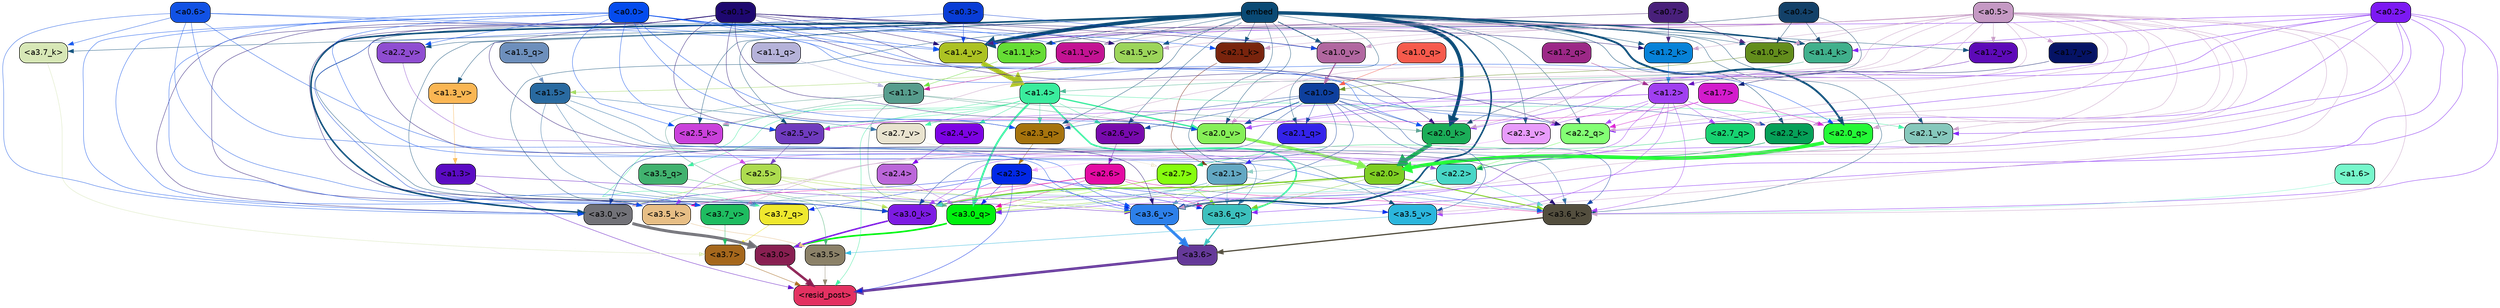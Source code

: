 strict digraph "" {
	graph [bgcolor=transparent,
		layout=dot,
		overlap=false,
		splines=true
	];
	"<a3.7>"	[color=black,
		fillcolor="#a5671c",
		fontname=Helvetica,
		shape=box,
		style="filled, rounded"];
	"<resid_post>"	[color=black,
		fillcolor="#e33161",
		fontname=Helvetica,
		shape=box,
		style="filled, rounded"];
	"<a3.7>" -> "<resid_post>"	[color="#a5671c",
		penwidth=0.6239100098609924];
	"<a3.6>"	[color=black,
		fillcolor="#653999",
		fontname=Helvetica,
		shape=box,
		style="filled, rounded"];
	"<a3.6>" -> "<resid_post>"	[color="#653999",
		penwidth=4.569062113761902];
	"<a3.5>"	[color=black,
		fillcolor="#8b8168",
		fontname=Helvetica,
		shape=box,
		style="filled, rounded"];
	"<a3.5>" -> "<resid_post>"	[color="#8b8168",
		penwidth=0.6];
	"<a3.0>"	[color=black,
		fillcolor="#881f51",
		fontname=Helvetica,
		shape=box,
		style="filled, rounded"];
	"<a3.0>" -> "<resid_post>"	[color="#881f51",
		penwidth=4.283544182777405];
	"<a2.3>"	[color=black,
		fillcolor="#0228e7",
		fontname=Helvetica,
		shape=box,
		style="filled, rounded"];
	"<a2.3>" -> "<resid_post>"	[color="#0228e7",
		penwidth=0.6];
	"<a3.7_q>"	[color=black,
		fillcolor="#efe82e",
		fontname=Helvetica,
		shape=box,
		style="filled, rounded"];
	"<a2.3>" -> "<a3.7_q>"	[color="#0228e7",
		penwidth=0.6];
	"<a3.6_q>"	[color=black,
		fillcolor="#3cc0bd",
		fontname=Helvetica,
		shape=box,
		style="filled, rounded"];
	"<a2.3>" -> "<a3.6_q>"	[color="#0228e7",
		penwidth=0.6];
	"<a3.0_q>"	[color=black,
		fillcolor="#00f10e",
		fontname=Helvetica,
		shape=box,
		style="filled, rounded"];
	"<a2.3>" -> "<a3.0_q>"	[color="#0228e7",
		penwidth=0.6];
	"<a3.0_k>"	[color=black,
		fillcolor="#7d1be3",
		fontname=Helvetica,
		shape=box,
		style="filled, rounded"];
	"<a2.3>" -> "<a3.0_k>"	[color="#0228e7",
		penwidth=0.6];
	"<a3.6_v>"	[color=black,
		fillcolor="#2d80ea",
		fontname=Helvetica,
		shape=box,
		style="filled, rounded"];
	"<a2.3>" -> "<a3.6_v>"	[color="#0228e7",
		penwidth=0.6];
	"<a3.5_v>"	[color=black,
		fillcolor="#2bb6dd",
		fontname=Helvetica,
		shape=box,
		style="filled, rounded"];
	"<a2.3>" -> "<a3.5_v>"	[color="#0228e7",
		penwidth=0.6];
	"<a3.0_v>"	[color=black,
		fillcolor="#727278",
		fontname=Helvetica,
		shape=box,
		style="filled, rounded"];
	"<a2.3>" -> "<a3.0_v>"	[color="#0228e7",
		penwidth=0.6];
	"<a1.4>"	[color=black,
		fillcolor="#3aec9d",
		fontname=Helvetica,
		shape=box,
		style="filled, rounded"];
	"<a1.4>" -> "<resid_post>"	[color="#3aec9d",
		penwidth=0.6];
	"<a1.4>" -> "<a3.7_q>"	[color="#3aec9d",
		penwidth=0.6];
	"<a1.4>" -> "<a3.6_q>"	[color="#3aec9d",
		penwidth=2.7934007048606873];
	"<a3.5_q>"	[color=black,
		fillcolor="#41b26f",
		fontname=Helvetica,
		shape=box,
		style="filled, rounded"];
	"<a1.4>" -> "<a3.5_q>"	[color="#3aec9d",
		penwidth=0.6];
	"<a1.4>" -> "<a3.0_q>"	[color="#3aec9d",
		penwidth=3.340754985809326];
	"<a2.3_q>"	[color=black,
		fillcolor="#a6730d",
		fontname=Helvetica,
		shape=box,
		style="filled, rounded"];
	"<a1.4>" -> "<a2.3_q>"	[color="#3aec9d",
		penwidth=0.6];
	"<a2.7_v>"	[color=black,
		fillcolor="#e9e3cf",
		fontname=Helvetica,
		shape=box,
		style="filled, rounded"];
	"<a1.4>" -> "<a2.7_v>"	[color="#3aec9d",
		penwidth=0.6];
	"<a2.6_v>"	[color=black,
		fillcolor="#780aad",
		fontname=Helvetica,
		shape=box,
		style="filled, rounded"];
	"<a1.4>" -> "<a2.6_v>"	[color="#3aec9d",
		penwidth=0.6];
	"<a2.5_v>"	[color=black,
		fillcolor="#6f3bbe",
		fontname=Helvetica,
		shape=box,
		style="filled, rounded"];
	"<a1.4>" -> "<a2.5_v>"	[color="#3aec9d",
		penwidth=0.6];
	"<a2.4_v>"	[color=black,
		fillcolor="#7d03e4",
		fontname=Helvetica,
		shape=box,
		style="filled, rounded"];
	"<a1.4>" -> "<a2.4_v>"	[color="#3aec9d",
		penwidth=0.6];
	"<a2.1_v>"	[color=black,
		fillcolor="#86c8bc",
		fontname=Helvetica,
		shape=box,
		style="filled, rounded"];
	"<a1.4>" -> "<a2.1_v>"	[color="#3aec9d",
		penwidth=0.6];
	"<a2.0_v>"	[color=black,
		fillcolor="#86ef58",
		fontname=Helvetica,
		shape=box,
		style="filled, rounded"];
	"<a1.4>" -> "<a2.0_v>"	[color="#3aec9d",
		penwidth=2.268759250640869];
	"<a1.3>"	[color=black,
		fillcolor="#5b0bc3",
		fontname=Helvetica,
		shape=box,
		style="filled, rounded"];
	"<a1.3>" -> "<resid_post>"	[color="#5b0bc3",
		penwidth=0.6];
	"<a1.3>" -> "<a3.6_v>"	[color="#5b0bc3",
		penwidth=0.6];
	"<a3.7_q>" -> "<a3.7>"	[color="#efe82e",
		penwidth=0.6];
	"<a3.6_q>" -> "<a3.6>"	[color="#3cc0bd",
		penwidth=2.0347584784030914];
	"<a3.5_q>" -> "<a3.5>"	[color="#41b26f",
		penwidth=0.6];
	"<a3.0_q>" -> "<a3.0>"	[color="#00f10e",
		penwidth=2.8635367155075073];
	"<a3.7_k>"	[color=black,
		fillcolor="#d7e7b6",
		fontname=Helvetica,
		shape=box,
		style="filled, rounded"];
	"<a3.7_k>" -> "<a3.7>"	[color="#d7e7b6",
		penwidth=0.6];
	"<a3.6_k>"	[color=black,
		fillcolor="#534e3e",
		fontname=Helvetica,
		shape=box,
		style="filled, rounded"];
	"<a3.6_k>" -> "<a3.6>"	[color="#534e3e",
		penwidth=2.1760786175727844];
	"<a3.5_k>"	[color=black,
		fillcolor="#e7be85",
		fontname=Helvetica,
		shape=box,
		style="filled, rounded"];
	"<a3.5_k>" -> "<a3.5>"	[color="#e7be85",
		penwidth=0.6];
	"<a3.0_k>" -> "<a3.0>"	[color="#7d1be3",
		penwidth=2.632905662059784];
	"<a3.7_v>"	[color=black,
		fillcolor="#1ebc60",
		fontname=Helvetica,
		shape=box,
		style="filled, rounded"];
	"<a3.7_v>" -> "<a3.7>"	[color="#1ebc60",
		penwidth=0.6];
	"<a3.6_v>" -> "<a3.6>"	[color="#2d80ea",
		penwidth=4.981305837631226];
	"<a3.5_v>" -> "<a3.5>"	[color="#2bb6dd",
		penwidth=0.6];
	"<a3.0_v>" -> "<a3.0>"	[color="#727278",
		penwidth=5.168330669403076];
	"<a2.7>"	[color=black,
		fillcolor="#86fd0f",
		fontname=Helvetica,
		shape=box,
		style="filled, rounded"];
	"<a2.7>" -> "<a3.6_q>"	[color="#86fd0f",
		penwidth=0.6];
	"<a2.7>" -> "<a3.0_q>"	[color="#86fd0f",
		penwidth=0.6];
	"<a2.7>" -> "<a3.0_k>"	[color="#86fd0f",
		penwidth=0.6];
	"<a2.6>"	[color=black,
		fillcolor="#e40aa3",
		fontname=Helvetica,
		shape=box,
		style="filled, rounded"];
	"<a2.6>" -> "<a3.6_q>"	[color="#e40aa3",
		penwidth=0.6];
	"<a2.6>" -> "<a3.0_q>"	[color="#e40aa3",
		penwidth=0.6];
	"<a2.6>" -> "<a3.6_k>"	[color="#e40aa3",
		penwidth=0.6];
	"<a2.6>" -> "<a3.5_k>"	[color="#e40aa3",
		penwidth=0.6];
	"<a2.6>" -> "<a3.0_k>"	[color="#e40aa3",
		penwidth=0.6];
	"<a2.1>"	[color=black,
		fillcolor="#63a8c3",
		fontname=Helvetica,
		shape=box,
		style="filled, rounded"];
	"<a2.1>" -> "<a3.6_q>"	[color="#63a8c3",
		penwidth=0.6];
	"<a2.1>" -> "<a3.0_q>"	[color="#63a8c3",
		penwidth=0.6];
	"<a2.1>" -> "<a3.6_k>"	[color="#63a8c3",
		penwidth=0.6];
	"<a2.1>" -> "<a3.0_k>"	[color="#63a8c3",
		penwidth=0.6];
	"<a2.1>" -> "<a3.7_v>"	[color="#63a8c3",
		penwidth=0.6];
	"<a2.1>" -> "<a3.6_v>"	[color="#63a8c3",
		penwidth=0.6];
	"<a2.0>"	[color=black,
		fillcolor="#7ece23",
		fontname=Helvetica,
		shape=box,
		style="filled, rounded"];
	"<a2.0>" -> "<a3.6_q>"	[color="#7ece23",
		penwidth=0.6];
	"<a2.0>" -> "<a3.0_q>"	[color="#7ece23",
		penwidth=0.6];
	"<a2.0>" -> "<a3.6_k>"	[color="#7ece23",
		penwidth=1.6382827460765839];
	"<a2.0>" -> "<a3.0_k>"	[color="#7ece23",
		penwidth=2.161143198609352];
	"<a1.5>"	[color=black,
		fillcolor="#296aa0",
		fontname=Helvetica,
		shape=box,
		style="filled, rounded"];
	"<a1.5>" -> "<a3.6_q>"	[color="#296aa0",
		penwidth=0.6];
	"<a1.5>" -> "<a3.0_q>"	[color="#296aa0",
		penwidth=0.6];
	"<a1.5>" -> "<a3.6_k>"	[color="#296aa0",
		penwidth=0.6];
	"<a1.5>" -> "<a3.0_k>"	[color="#296aa0",
		penwidth=0.6];
	"<a1.5>" -> "<a2.7_v>"	[color="#296aa0",
		penwidth=0.6];
	"<a0.2>"	[color=black,
		fillcolor="#7c19f3",
		fontname=Helvetica,
		shape=box,
		style="filled, rounded"];
	"<a0.2>" -> "<a3.6_q>"	[color="#7c19f3",
		penwidth=0.6];
	"<a0.2>" -> "<a3.0_q>"	[color="#7c19f3",
		penwidth=0.6];
	"<a0.2>" -> "<a3.6_k>"	[color="#7c19f3",
		penwidth=0.6];
	"<a0.2>" -> "<a3.0_k>"	[color="#7c19f3",
		penwidth=0.6];
	"<a2.2_q>"	[color=black,
		fillcolor="#83ff74",
		fontname=Helvetica,
		shape=box,
		style="filled, rounded"];
	"<a0.2>" -> "<a2.2_q>"	[color="#7c19f3",
		penwidth=0.6];
	"<a2.2_k>"	[color=black,
		fillcolor="#06a058",
		fontname=Helvetica,
		shape=box,
		style="filled, rounded"];
	"<a0.2>" -> "<a2.2_k>"	[color="#7c19f3",
		penwidth=0.6];
	"<a2.0_k>"	[color=black,
		fillcolor="#1bad58",
		fontname=Helvetica,
		shape=box,
		style="filled, rounded"];
	"<a0.2>" -> "<a2.0_k>"	[color="#7c19f3",
		penwidth=0.6];
	"<a0.2>" -> "<a2.1_v>"	[color="#7c19f3",
		penwidth=0.6];
	"<a0.2>" -> "<a2.0_v>"	[color="#7c19f3",
		penwidth=0.6];
	"<a1.4_k>"	[color=black,
		fillcolor="#40b08c",
		fontname=Helvetica,
		shape=box,
		style="filled, rounded"];
	"<a0.2>" -> "<a1.4_k>"	[color="#7c19f3",
		penwidth=0.6];
	"<a1.4_v>"	[color=black,
		fillcolor="#acc223",
		fontname=Helvetica,
		shape=box,
		style="filled, rounded"];
	"<a0.2>" -> "<a1.4_v>"	[color="#7c19f3",
		penwidth=0.6];
	"<a2.5>"	[color=black,
		fillcolor="#addc4f",
		fontname=Helvetica,
		shape=box,
		style="filled, rounded"];
	"<a2.5>" -> "<a3.0_q>"	[color="#addc4f",
		penwidth=0.6];
	"<a2.5>" -> "<a3.0_k>"	[color="#addc4f",
		penwidth=0.6];
	"<a2.5>" -> "<a3.6_v>"	[color="#addc4f",
		penwidth=0.6];
	"<a2.5>" -> "<a3.0_v>"	[color="#addc4f",
		penwidth=0.6];
	"<a2.4>"	[color=black,
		fillcolor="#bb66d9",
		fontname=Helvetica,
		shape=box,
		style="filled, rounded"];
	"<a2.4>" -> "<a3.0_q>"	[color="#bb66d9",
		penwidth=0.6];
	"<a1.1>"	[color=black,
		fillcolor="#579d8d",
		fontname=Helvetica,
		shape=box,
		style="filled, rounded"];
	"<a1.1>" -> "<a3.0_q>"	[color="#579d8d",
		penwidth=0.6];
	"<a1.1>" -> "<a3.0_k>"	[color="#579d8d",
		penwidth=0.6];
	"<a2.5_k>"	[color=black,
		fillcolor="#ca41db",
		fontname=Helvetica,
		shape=box,
		style="filled, rounded"];
	"<a1.1>" -> "<a2.5_k>"	[color="#579d8d",
		penwidth=0.6];
	"<a1.1>" -> "<a2.0_k>"	[color="#579d8d",
		penwidth=0.6];
	"<a1.1>" -> "<a2.0_v>"	[color="#579d8d",
		penwidth=0.6];
	"<a0.6>"	[color=black,
		fillcolor="#1152e5",
		fontname=Helvetica,
		shape=box,
		style="filled, rounded"];
	"<a0.6>" -> "<a3.7_k>"	[color="#1152e5",
		penwidth=0.6];
	"<a0.6>" -> "<a3.6_k>"	[color="#1152e5",
		penwidth=0.6];
	"<a0.6>" -> "<a3.0_k>"	[color="#1152e5",
		penwidth=0.6];
	"<a0.6>" -> "<a3.6_v>"	[color="#1152e5",
		penwidth=0.6];
	"<a0.6>" -> "<a3.0_v>"	[color="#1152e5",
		penwidth=0.6];
	"<a0.6>" -> "<a2.2_q>"	[color="#1152e5",
		penwidth=0.6];
	"<a0.6>" -> "<a1.4_v>"	[color="#1152e5",
		penwidth=0.6];
	embed	[color=black,
		fillcolor="#0a4a75",
		fontname=Helvetica,
		shape=box,
		style="filled, rounded"];
	embed -> "<a3.7_k>"	[color="#0a4a75",
		penwidth=0.6];
	embed -> "<a3.6_k>"	[color="#0a4a75",
		penwidth=0.6];
	embed -> "<a3.5_k>"	[color="#0a4a75",
		penwidth=0.6];
	embed -> "<a3.0_k>"	[color="#0a4a75",
		penwidth=0.6];
	embed -> "<a3.7_v>"	[color="#0a4a75",
		penwidth=0.6];
	embed -> "<a3.6_v>"	[color="#0a4a75",
		penwidth=2.7825746536254883];
	embed -> "<a3.5_v>"	[color="#0a4a75",
		penwidth=0.6];
	embed -> "<a3.0_v>"	[color="#0a4a75",
		penwidth=2.6950180530548096];
	embed -> "<a2.3_q>"	[color="#0a4a75",
		penwidth=0.6];
	embed -> "<a2.2_q>"	[color="#0a4a75",
		penwidth=0.6];
	"<a2.1_q>"	[color=black,
		fillcolor="#3423ea",
		fontname=Helvetica,
		shape=box,
		style="filled, rounded"];
	embed -> "<a2.1_q>"	[color="#0a4a75",
		penwidth=0.6];
	"<a2.0_q>"	[color=black,
		fillcolor="#24f936",
		fontname=Helvetica,
		shape=box,
		style="filled, rounded"];
	embed -> "<a2.0_q>"	[color="#0a4a75",
		penwidth=3.305941343307495];
	embed -> "<a2.5_k>"	[color="#0a4a75",
		penwidth=0.6];
	embed -> "<a2.2_k>"	[color="#0a4a75",
		penwidth=0.6698317527770996];
	"<a2.1_k>"	[color=black,
		fillcolor="#79240d",
		fontname=Helvetica,
		shape=box,
		style="filled, rounded"];
	embed -> "<a2.1_k>"	[color="#0a4a75",
		penwidth=0.6];
	embed -> "<a2.0_k>"	[color="#0a4a75",
		penwidth=6.12570995092392];
	embed -> "<a2.6_v>"	[color="#0a4a75",
		penwidth=0.6];
	embed -> "<a2.5_v>"	[color="#0a4a75",
		penwidth=0.6];
	"<a2.3_v>"	[color=black,
		fillcolor="#e89bfb",
		fontname=Helvetica,
		shape=box,
		style="filled, rounded"];
	embed -> "<a2.3_v>"	[color="#0a4a75",
		penwidth=0.6];
	"<a2.2_v>"	[color=black,
		fillcolor="#8f4dd1",
		fontname=Helvetica,
		shape=box,
		style="filled, rounded"];
	embed -> "<a2.2_v>"	[color="#0a4a75",
		penwidth=0.6];
	embed -> "<a2.1_v>"	[color="#0a4a75",
		penwidth=0.6];
	embed -> "<a2.0_v>"	[color="#0a4a75",
		penwidth=0.6];
	embed -> "<a1.4_k>"	[color="#0a4a75",
		penwidth=2.1858973503112793];
	"<a1.2_k>"	[color=black,
		fillcolor="#0782d8",
		fontname=Helvetica,
		shape=box,
		style="filled, rounded"];
	embed -> "<a1.2_k>"	[color="#0a4a75",
		penwidth=0.6];
	"<a1.1_k>"	[color=black,
		fillcolor="#65dd35",
		fontname=Helvetica,
		shape=box,
		style="filled, rounded"];
	embed -> "<a1.1_k>"	[color="#0a4a75",
		penwidth=0.6];
	"<a1.0_k>"	[color=black,
		fillcolor="#638d1c",
		fontname=Helvetica,
		shape=box,
		style="filled, rounded"];
	embed -> "<a1.0_k>"	[color="#0a4a75",
		penwidth=0.6];
	"<a1.5_v>"	[color=black,
		fillcolor="#9cd55a",
		fontname=Helvetica,
		shape=box,
		style="filled, rounded"];
	embed -> "<a1.5_v>"	[color="#0a4a75",
		penwidth=0.6];
	embed -> "<a1.4_v>"	[color="#0a4a75",
		penwidth=6.590077131986618];
	"<a1.3_v>"	[color=black,
		fillcolor="#fab653",
		fontname=Helvetica,
		shape=box,
		style="filled, rounded"];
	embed -> "<a1.3_v>"	[color="#0a4a75",
		penwidth=0.6];
	"<a1.2_v>"	[color=black,
		fillcolor="#5d0ab8",
		fontname=Helvetica,
		shape=box,
		style="filled, rounded"];
	embed -> "<a1.2_v>"	[color="#0a4a75",
		penwidth=0.6];
	"<a1.1_v>"	[color=black,
		fillcolor="#c31393",
		fontname=Helvetica,
		shape=box,
		style="filled, rounded"];
	embed -> "<a1.1_v>"	[color="#0a4a75",
		penwidth=0.6];
	"<a1.0_v>"	[color=black,
		fillcolor="#b167a0",
		fontname=Helvetica,
		shape=box,
		style="filled, rounded"];
	embed -> "<a1.0_v>"	[color="#0a4a75",
		penwidth=1.2076449394226074];
	"<a2.2>"	[color=black,
		fillcolor="#48d6c6",
		fontname=Helvetica,
		shape=box,
		style="filled, rounded"];
	"<a2.2>" -> "<a3.6_k>"	[color="#48d6c6",
		penwidth=0.6];
	"<a2.2>" -> "<a3.0_k>"	[color="#48d6c6",
		penwidth=0.6];
	"<a2.2>" -> "<a3.6_v>"	[color="#48d6c6",
		penwidth=0.6];
	"<a1.6>"	[color=black,
		fillcolor="#76f7cb",
		fontname=Helvetica,
		shape=box,
		style="filled, rounded"];
	"<a1.6>" -> "<a3.6_k>"	[color="#76f7cb",
		penwidth=0.6];
	"<a1.2>"	[color=black,
		fillcolor="#a03ff0",
		fontname=Helvetica,
		shape=box,
		style="filled, rounded"];
	"<a1.2>" -> "<a3.6_k>"	[color="#a03ff0",
		penwidth=0.6];
	"<a1.2>" -> "<a3.5_k>"	[color="#a03ff0",
		penwidth=0.6];
	"<a1.2>" -> "<a3.0_k>"	[color="#a03ff0",
		penwidth=0.6];
	"<a1.2>" -> "<a3.5_v>"	[color="#a03ff0",
		penwidth=0.6];
	"<a2.7_q>"	[color=black,
		fillcolor="#17d271",
		fontname=Helvetica,
		shape=box,
		style="filled, rounded"];
	"<a1.2>" -> "<a2.7_q>"	[color="#a03ff0",
		penwidth=0.6];
	"<a1.2>" -> "<a2.2_q>"	[color="#a03ff0",
		penwidth=0.6];
	"<a1.2>" -> "<a2.2_k>"	[color="#a03ff0",
		penwidth=0.6];
	"<a1.2>" -> "<a2.5_v>"	[color="#a03ff0",
		penwidth=0.6];
	"<a1.2>" -> "<a2.3_v>"	[color="#a03ff0",
		penwidth=0.6];
	"<a1.2>" -> "<a2.0_v>"	[color="#a03ff0",
		penwidth=0.6];
	"<a1.0>"	[color=black,
		fillcolor="#0e409e",
		fontname=Helvetica,
		shape=box,
		style="filled, rounded"];
	"<a1.0>" -> "<a3.6_k>"	[color="#0e409e",
		penwidth=0.6];
	"<a1.0>" -> "<a3.0_k>"	[color="#0e409e",
		penwidth=0.6];
	"<a1.0>" -> "<a3.6_v>"	[color="#0e409e",
		penwidth=0.6];
	"<a1.0>" -> "<a3.5_v>"	[color="#0e409e",
		penwidth=0.6];
	"<a1.0>" -> "<a3.0_v>"	[color="#0e409e",
		penwidth=0.6];
	"<a1.0>" -> "<a2.3_q>"	[color="#0e409e",
		penwidth=0.6];
	"<a1.0>" -> "<a2.2_q>"	[color="#0e409e",
		penwidth=0.6];
	"<a1.0>" -> "<a2.1_q>"	[color="#0e409e",
		penwidth=0.6];
	"<a1.0>" -> "<a2.2_k>"	[color="#0e409e",
		penwidth=0.6];
	"<a1.0>" -> "<a2.0_k>"	[color="#0e409e",
		penwidth=0.6];
	"<a1.0>" -> "<a2.6_v>"	[color="#0e409e",
		penwidth=0.6];
	"<a1.0>" -> "<a2.0_v>"	[color="#0e409e",
		penwidth=1.2213096618652344];
	"<a0.5>"	[color=black,
		fillcolor="#c599c4",
		fontname=Helvetica,
		shape=box,
		style="filled, rounded"];
	"<a0.5>" -> "<a3.6_k>"	[color="#c599c4",
		penwidth=0.6];
	"<a0.5>" -> "<a3.7_v>"	[color="#c599c4",
		penwidth=0.6];
	"<a0.5>" -> "<a3.6_v>"	[color="#c599c4",
		penwidth=0.6];
	"<a0.5>" -> "<a3.5_v>"	[color="#c599c4",
		penwidth=0.6];
	"<a0.5>" -> "<a3.0_v>"	[color="#c599c4",
		penwidth=0.6];
	"<a0.5>" -> "<a2.7_q>"	[color="#c599c4",
		penwidth=0.6];
	"<a0.5>" -> "<a2.3_q>"	[color="#c599c4",
		penwidth=0.6];
	"<a0.5>" -> "<a2.2_q>"	[color="#c599c4",
		penwidth=0.6];
	"<a0.5>" -> "<a2.0_q>"	[color="#c599c4",
		penwidth=0.6];
	"<a0.5>" -> "<a2.5_k>"	[color="#c599c4",
		penwidth=0.6];
	"<a0.5>" -> "<a2.2_k>"	[color="#c599c4",
		penwidth=0.6];
	"<a0.5>" -> "<a2.1_k>"	[color="#c599c4",
		penwidth=0.6];
	"<a0.5>" -> "<a2.0_k>"	[color="#c599c4",
		penwidth=0.6900839805603027];
	"<a0.5>" -> "<a2.3_v>"	[color="#c599c4",
		penwidth=0.6];
	"<a0.5>" -> "<a2.1_v>"	[color="#c599c4",
		penwidth=0.6];
	"<a0.5>" -> "<a2.0_v>"	[color="#c599c4",
		penwidth=0.6];
	"<a0.5>" -> "<a1.2_k>"	[color="#c599c4",
		penwidth=0.6];
	"<a0.5>" -> "<a1.1_k>"	[color="#c599c4",
		penwidth=0.6];
	"<a0.5>" -> "<a1.0_k>"	[color="#c599c4",
		penwidth=0.6];
	"<a1.7_v>"	[color=black,
		fillcolor="#051365",
		fontname=Helvetica,
		shape=box,
		style="filled, rounded"];
	"<a0.5>" -> "<a1.7_v>"	[color="#c599c4",
		penwidth=0.6];
	"<a0.5>" -> "<a1.5_v>"	[color="#c599c4",
		penwidth=0.6];
	"<a0.5>" -> "<a1.4_v>"	[color="#c599c4",
		penwidth=0.9985027313232422];
	"<a0.5>" -> "<a1.2_v>"	[color="#c599c4",
		penwidth=0.6];
	"<a0.5>" -> "<a1.1_v>"	[color="#c599c4",
		penwidth=0.6];
	"<a0.5>" -> "<a1.0_v>"	[color="#c599c4",
		penwidth=0.6];
	"<a0.1>"	[color=black,
		fillcolor="#1e0870",
		fontname=Helvetica,
		shape=box,
		style="filled, rounded"];
	"<a0.1>" -> "<a3.6_k>"	[color="#1e0870",
		penwidth=0.6];
	"<a0.1>" -> "<a3.5_k>"	[color="#1e0870",
		penwidth=0.6];
	"<a0.1>" -> "<a3.0_k>"	[color="#1e0870",
		penwidth=0.6];
	"<a0.1>" -> "<a3.6_v>"	[color="#1e0870",
		penwidth=0.6];
	"<a0.1>" -> "<a3.0_v>"	[color="#1e0870",
		penwidth=0.6];
	"<a0.1>" -> "<a2.3_q>"	[color="#1e0870",
		penwidth=0.6];
	"<a0.1>" -> "<a2.2_q>"	[color="#1e0870",
		penwidth=0.6];
	"<a0.1>" -> "<a2.0_k>"	[color="#1e0870",
		penwidth=0.6];
	"<a0.1>" -> "<a2.5_v>"	[color="#1e0870",
		penwidth=0.6];
	"<a0.1>" -> "<a2.0_v>"	[color="#1e0870",
		penwidth=0.6];
	"<a0.1>" -> "<a1.2_k>"	[color="#1e0870",
		penwidth=0.6];
	"<a0.1>" -> "<a1.1_k>"	[color="#1e0870",
		penwidth=0.6];
	"<a0.1>" -> "<a1.5_v>"	[color="#1e0870",
		penwidth=0.6];
	"<a0.1>" -> "<a1.4_v>"	[color="#1e0870",
		penwidth=0.6];
	"<a0.1>" -> "<a1.0_v>"	[color="#1e0870",
		penwidth=0.6];
	"<a0.0>"	[color=black,
		fillcolor="#054cee",
		fontname=Helvetica,
		shape=box,
		style="filled, rounded"];
	"<a0.0>" -> "<a3.5_k>"	[color="#054cee",
		penwidth=0.6];
	"<a0.0>" -> "<a3.7_v>"	[color="#054cee",
		penwidth=0.6];
	"<a0.0>" -> "<a3.6_v>"	[color="#054cee",
		penwidth=0.6];
	"<a0.0>" -> "<a3.0_v>"	[color="#054cee",
		penwidth=0.6];
	"<a0.0>" -> "<a2.3_q>"	[color="#054cee",
		penwidth=0.6];
	"<a0.0>" -> "<a2.0_q>"	[color="#054cee",
		penwidth=0.6];
	"<a0.0>" -> "<a2.5_k>"	[color="#054cee",
		penwidth=0.6];
	"<a0.0>" -> "<a2.1_k>"	[color="#054cee",
		penwidth=0.6];
	"<a0.0>" -> "<a2.0_k>"	[color="#054cee",
		penwidth=0.6];
	"<a0.0>" -> "<a2.5_v>"	[color="#054cee",
		penwidth=0.6];
	"<a0.0>" -> "<a2.2_v>"	[color="#054cee",
		penwidth=0.6];
	"<a0.0>" -> "<a2.0_v>"	[color="#054cee",
		penwidth=0.6];
	"<a0.0>" -> "<a1.1_k>"	[color="#054cee",
		penwidth=0.6];
	"<a0.0>" -> "<a1.4_v>"	[color="#054cee",
		penwidth=0.6];
	"<a0.0>" -> "<a1.1_v>"	[color="#054cee",
		penwidth=0.6];
	"<a0.3>"	[color=black,
		fillcolor="#093dd6",
		fontname=Helvetica,
		shape=box,
		style="filled, rounded"];
	"<a0.3>" -> "<a3.0_k>"	[color="#093dd6",
		penwidth=0.6];
	"<a0.3>" -> "<a1.4_v>"	[color="#093dd6",
		penwidth=0.6];
	"<a0.3>" -> "<a1.0_v>"	[color="#093dd6",
		penwidth=0.6];
	"<a2.7_q>" -> "<a2.7>"	[color="#17d271",
		penwidth=0.6];
	"<a2.3_q>" -> "<a2.3>"	[color="#a6730d",
		penwidth=0.6];
	"<a2.2_q>" -> "<a2.2>"	[color="#83ff74",
		penwidth=0.7553567886352539];
	"<a2.1_q>" -> "<a2.1>"	[color="#3423ea",
		penwidth=0.6];
	"<a2.0_q>" -> "<a2.0>"	[color="#24f936",
		penwidth=6.256794691085815];
	"<a2.5_k>" -> "<a2.5>"	[color="#ca41db",
		penwidth=0.6];
	"<a2.2_k>" -> "<a2.2>"	[color="#06a058",
		penwidth=0.8854708671569824];
	"<a2.1_k>" -> "<a2.1>"	[color="#79240d",
		penwidth=0.6];
	"<a2.0_k>" -> "<a2.0>"	[color="#1bad58",
		penwidth=7.231504917144775];
	"<a2.7_v>" -> "<a2.7>"	[color="#e9e3cf",
		penwidth=0.6];
	"<a2.6_v>" -> "<a2.6>"	[color="#780aad",
		penwidth=0.6];
	"<a2.5_v>" -> "<a2.5>"	[color="#6f3bbe",
		penwidth=0.6];
	"<a2.4_v>" -> "<a2.4>"	[color="#7d03e4",
		penwidth=0.6];
	"<a2.3_v>" -> "<a2.3>"	[color="#e89bfb",
		penwidth=0.6];
	"<a2.2_v>" -> "<a2.2>"	[color="#8f4dd1",
		penwidth=0.6];
	"<a2.1_v>" -> "<a2.1>"	[color="#86c8bc",
		penwidth=0.6];
	"<a2.0_v>" -> "<a2.0>"	[color="#86ef58",
		penwidth=5.231471925973892];
	"<a1.7>"	[color=black,
		fillcolor="#d31bcc",
		fontname=Helvetica,
		shape=box,
		style="filled, rounded"];
	"<a1.7>" -> "<a2.2_q>"	[color="#d31bcc",
		penwidth=0.6];
	"<a1.7>" -> "<a2.0_q>"	[color="#d31bcc",
		penwidth=0.6];
	"<a1.7>" -> "<a2.5_v>"	[color="#d31bcc",
		penwidth=0.6];
	"<a0.4>"	[color=black,
		fillcolor="#134169",
		fontname=Helvetica,
		shape=box,
		style="filled, rounded"];
	"<a0.4>" -> "<a2.0_k>"	[color="#134169",
		penwidth=0.6];
	"<a0.4>" -> "<a1.4_k>"	[color="#134169",
		penwidth=0.6];
	"<a0.4>" -> "<a1.1_k>"	[color="#134169",
		penwidth=0.6];
	"<a0.4>" -> "<a1.0_k>"	[color="#134169",
		penwidth=0.6];
	"<a1.5_q>"	[color=black,
		fillcolor="#6d8fbc",
		fontname=Helvetica,
		shape=box,
		style="filled, rounded"];
	"<a1.5_q>" -> "<a1.5>"	[color="#6d8fbc",
		penwidth=0.6];
	"<a1.2_q>"	[color=black,
		fillcolor="#9c2887",
		fontname=Helvetica,
		shape=box,
		style="filled, rounded"];
	"<a1.2_q>" -> "<a1.2>"	[color="#9c2887",
		penwidth=0.6];
	"<a1.1_q>"	[color=black,
		fillcolor="#b5b2d9",
		fontname=Helvetica,
		shape=box,
		style="filled, rounded"];
	"<a1.1_q>" -> "<a1.1>"	[color="#b5b2d9",
		penwidth=0.6];
	"<a1.0_q>"	[color=black,
		fillcolor="#f65a4c",
		fontname=Helvetica,
		shape=box,
		style="filled, rounded"];
	"<a1.0_q>" -> "<a1.0>"	[color="#f65a4c",
		penwidth=0.6];
	"<a1.4_k>" -> "<a1.4>"	[color="#40b08c",
		penwidth=0.6];
	"<a1.2_k>" -> "<a1.2>"	[color="#0782d8",
		penwidth=0.6];
	"<a1.1_k>" -> "<a1.1>"	[color="#65dd35",
		penwidth=0.6];
	"<a1.0_k>" -> "<a1.0>"	[color="#638d1c",
		penwidth=0.6];
	"<a1.7_v>" -> "<a1.7>"	[color="#051365",
		penwidth=0.6];
	"<a1.5_v>" -> "<a1.5>"	[color="#9cd55a",
		penwidth=0.6];
	"<a1.4_v>" -> "<a1.4>"	[color="#acc223",
		penwidth=8.36684274673462];
	"<a1.3_v>" -> "<a1.3>"	[color="#fab653",
		penwidth=0.6];
	"<a1.2_v>" -> "<a1.2>"	[color="#5d0ab8",
		penwidth=0.6];
	"<a1.1_v>" -> "<a1.1>"	[color="#c31393",
		penwidth=0.6];
	"<a1.0_v>" -> "<a1.0>"	[color="#b167a0",
		penwidth=1.9665732383728027];
	"<a0.7>"	[color=black,
		fillcolor="#49207b",
		fontname=Helvetica,
		shape=box,
		style="filled, rounded"];
	"<a0.7>" -> "<a1.2_k>"	[color="#49207b",
		penwidth=0.6];
	"<a0.7>" -> "<a1.0_k>"	[color="#49207b",
		penwidth=0.6];
	"<a0.7>" -> "<a1.4_v>"	[color="#49207b",
		penwidth=0.6];
}
